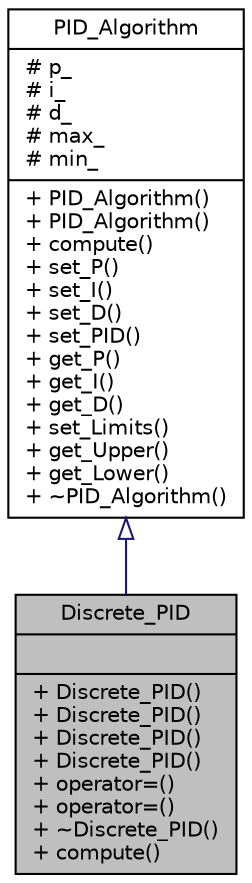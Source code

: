 digraph "Discrete_PID"
{
 // INTERACTIVE_SVG=YES
 // LATEX_PDF_SIZE
  edge [fontname="Helvetica",fontsize="10",labelfontname="Helvetica",labelfontsize="10"];
  node [fontname="Helvetica",fontsize="10",shape=record];
  Node2 [label="{Discrete_PID\n||+ Discrete_PID()\l+ Discrete_PID()\l+ Discrete_PID()\l+ Discrete_PID()\l+ operator=()\l+ operator=()\l+ ~Discrete_PID()\l+ compute()\l}",height=0.2,width=0.4,color="black", fillcolor="grey75", style="filled", fontcolor="black",tooltip=" "];
  Node3 -> Node2 [dir="back",color="midnightblue",fontsize="10",style="solid",arrowtail="onormal",fontname="Helvetica"];
  Node3 [label="{PID_Algorithm\n|# p_\l# i_\l# d_\l# max_\l# min_\l|+ PID_Algorithm()\l+ PID_Algorithm()\l+ compute()\l+ set_P()\l+ set_I()\l+ set_D()\l+ set_PID()\l+ get_P()\l+ get_I()\l+ get_D()\l+ set_Limits()\l+ get_Upper()\l+ get_Lower()\l+ ~PID_Algorithm()\l}",height=0.2,width=0.4,color="black", fillcolor="white", style="filled",URL="$class_p_i_d___algorithm.html",tooltip=" "];
}
